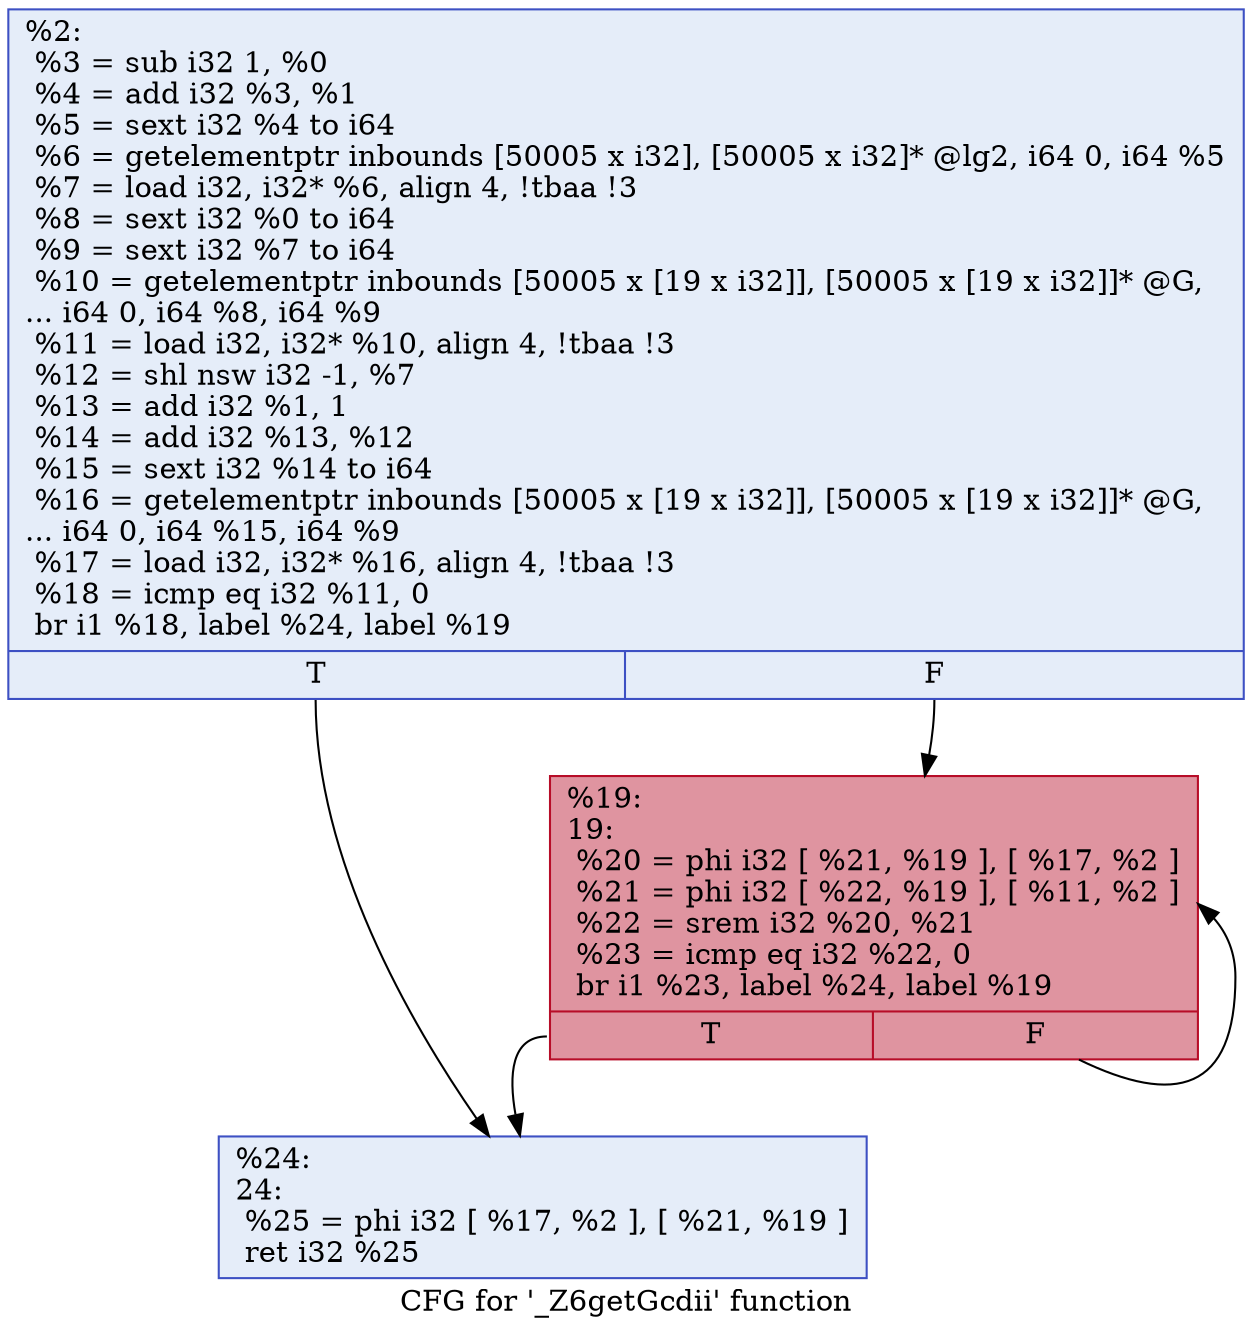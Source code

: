 digraph "CFG for '_Z6getGcdii' function" {
	label="CFG for '_Z6getGcdii' function";

	Node0x55cf4bb533d0 [shape=record,color="#3d50c3ff", style=filled, fillcolor="#c5d6f270",label="{%2:\l  %3 = sub i32 1, %0\l  %4 = add i32 %3, %1\l  %5 = sext i32 %4 to i64\l  %6 = getelementptr inbounds [50005 x i32], [50005 x i32]* @lg2, i64 0, i64 %5\l  %7 = load i32, i32* %6, align 4, !tbaa !3\l  %8 = sext i32 %0 to i64\l  %9 = sext i32 %7 to i64\l  %10 = getelementptr inbounds [50005 x [19 x i32]], [50005 x [19 x i32]]* @G,\l... i64 0, i64 %8, i64 %9\l  %11 = load i32, i32* %10, align 4, !tbaa !3\l  %12 = shl nsw i32 -1, %7\l  %13 = add i32 %1, 1\l  %14 = add i32 %13, %12\l  %15 = sext i32 %14 to i64\l  %16 = getelementptr inbounds [50005 x [19 x i32]], [50005 x [19 x i32]]* @G,\l... i64 0, i64 %15, i64 %9\l  %17 = load i32, i32* %16, align 4, !tbaa !3\l  %18 = icmp eq i32 %11, 0\l  br i1 %18, label %24, label %19\l|{<s0>T|<s1>F}}"];
	Node0x55cf4bb533d0:s0 -> Node0x55cf4bb53570;
	Node0x55cf4bb533d0:s1 -> Node0x55cf4bb53bd0;
	Node0x55cf4bb53bd0 [shape=record,color="#b70d28ff", style=filled, fillcolor="#b70d2870",label="{%19:\l19:                                               \l  %20 = phi i32 [ %21, %19 ], [ %17, %2 ]\l  %21 = phi i32 [ %22, %19 ], [ %11, %2 ]\l  %22 = srem i32 %20, %21\l  %23 = icmp eq i32 %22, 0\l  br i1 %23, label %24, label %19\l|{<s0>T|<s1>F}}"];
	Node0x55cf4bb53bd0:s0 -> Node0x55cf4bb53570;
	Node0x55cf4bb53bd0:s1 -> Node0x55cf4bb53bd0;
	Node0x55cf4bb53570 [shape=record,color="#3d50c3ff", style=filled, fillcolor="#c5d6f270",label="{%24:\l24:                                               \l  %25 = phi i32 [ %17, %2 ], [ %21, %19 ]\l  ret i32 %25\l}"];
}
